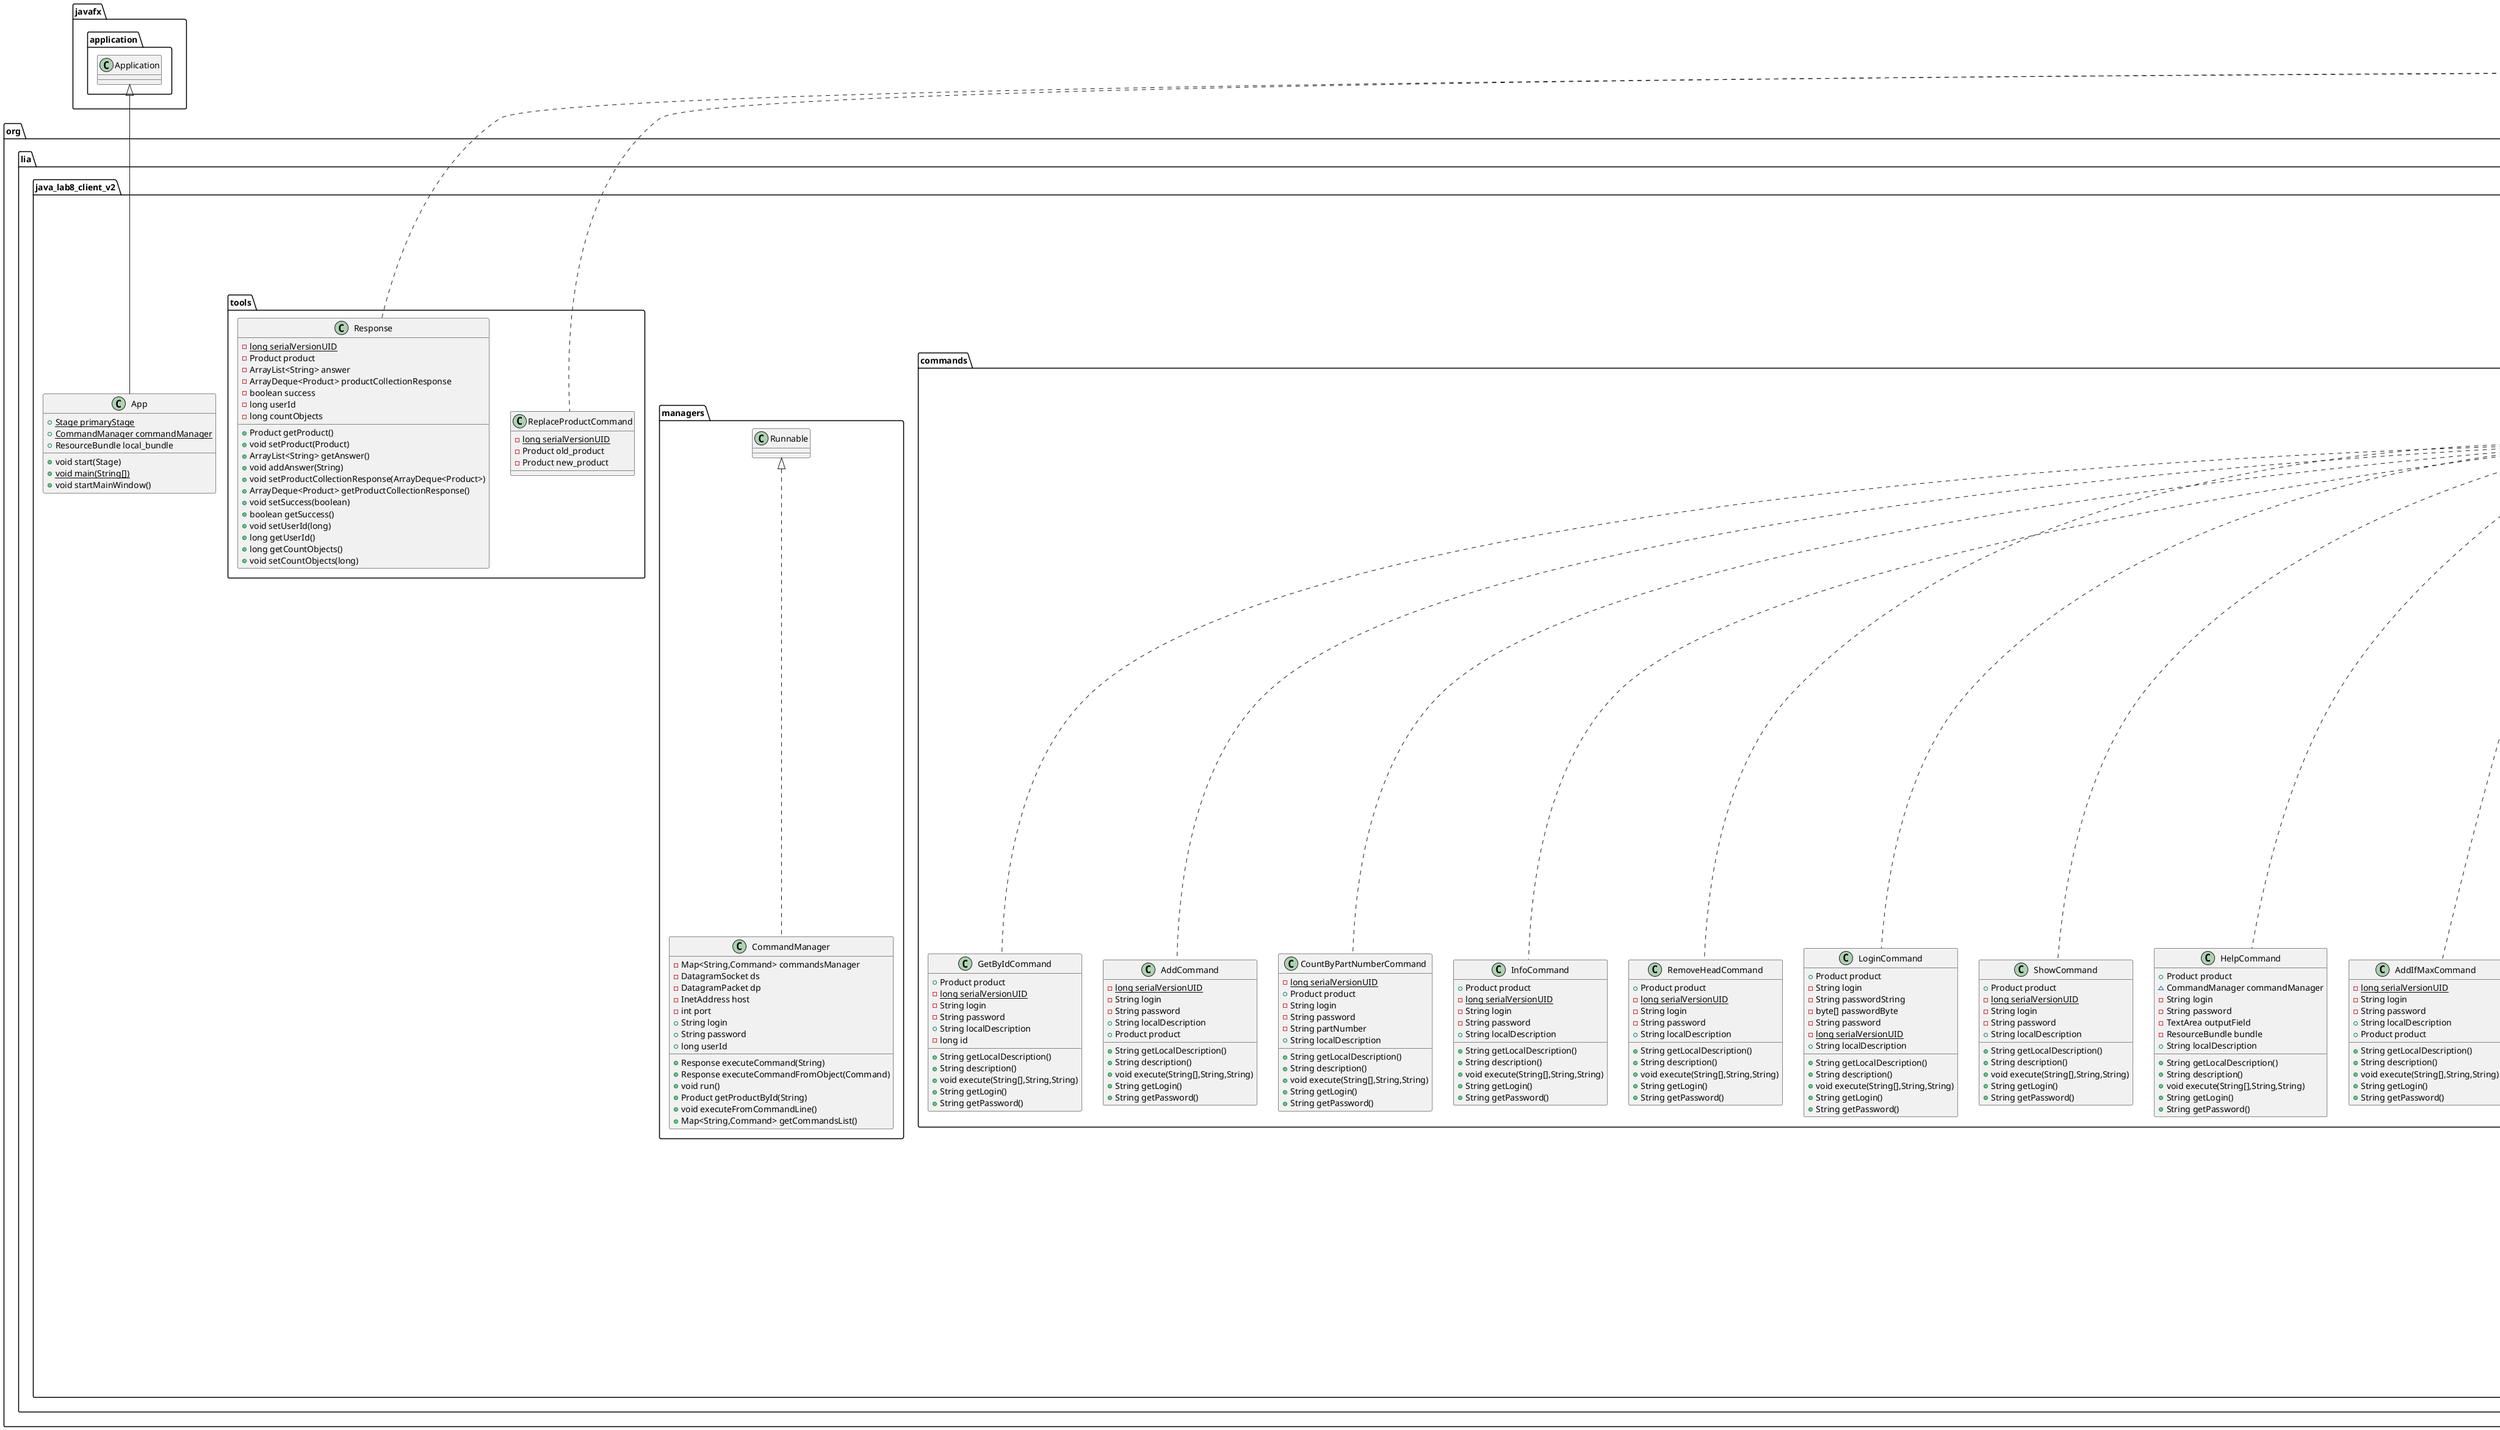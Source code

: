 @startuml
class org.lia.java_lab8_client_v2.controller.ProductInfoController {
- App FXApp
+ long productId
- Label idField
- TextField nameField
- TextField coordsXField
- TextField coordsYField
- Label creationDateField
- TextField priceField
- TextField partNumberField
- TextField manufactureCostField
- TextField manufacturerField
- TextField manufacturerFullnameField
- TextField manufacturerEmployeesField
- Label creatorIdField
- Label messageLabel
- Button saveProductButton
- Button deleteButton
- Label idLabel
- Label nameLabel
- Label coordXLabel
- Label creationDateLabel
- Label priceLabel
- Label partNumberLabel
- Label manufactureCostLabel
- Label manufacturerNameLabel
- Label manufacturerFullNameLabel
- Label manufacturerEmployeesLabel
- Label creatorIdLabel
- Label coordsYLabel
+ void setFXApp(App)
+ void loadInfo()
+ void saveProduct()
+ void deleteProduct()
+ void setLanguage()
}


class org.lia.java_lab8_client_v2.controller.ProductAddController {
- App FXApp
+ long productId
- TextField nameField
- TextField coordsXField
- TextField coordsYField
- TextField priceField
- TextField partNumberField
- TextField manufactureCostField
- TextField manufacturerField
- TextField manufacturerFullnameField
- TextField manufacturerEmployeesField
- Label messageLabel
- CheckBox addIfMaxCheckBox
- Label nameLabel
- Label coordXLabel
- Label coordsYLabel
- Label priceLabel
- Label partNumberLabel
- Label manufactureCostLabel
- Label manufacturerNameLabel
- Label manufacturerFullNameLabel
- Label manufacturerEmployeesLabel
- Button saveProductButton
+ void setFXApp(App)
+ void saveProduct()
+ void setLanguage()
}


class org.lia.java_lab8_client_v2.commands.AddIfMaxCommand {
- {static} long serialVersionUID
- String login
- String password
+ String localDescription
+ Product product
+ String getLocalDescription()
+ String description()
+ void execute(String[],String,String)
+ String getLogin()
+ String getPassword()
}


class org.lia.java_lab8_client_v2.commands.RemoveByIdCommand {
+ Product product
- {static} long serialVersionUID
- long id
- String login
- String password
+ String localDescription
+ String getLocalDescription()
+ String description()
+ void execute(String[],String,String)
+ String getLogin()
+ String getPassword()
}


class org.lia.java_lab8_client_v2.commands.RemoveLowerCommand {
+ Product product
- {static} long serialVersionUID
- long id
- String login
- String password
+ String localDescription
+ String getLocalDescription()
+ String description()
+ void execute(String[],String,String)
+ String getLogin()
+ String getPassword()
}


class org.lia.java_lab8_client_v2.managers.CommandManager {
- Map<String,Command> commandsManager
- DatagramSocket ds
- DatagramPacket dp
- InetAddress host
- int port
+ String login
+ String password
+ long userId
+ Response executeCommand(String)
+ Response executeCommandFromObject(Command)
+ void run()
+ Product getProductById(String)
+ void executeFromCommandLine()
+ Map<String,Command> getCommandsList()
}


class org.lia.java_lab8_client_v2.commands.SignUpCommand {
+ Product product
- String login
- String passwordString
- byte[] passwordByte
- String password
+ String localDescription
- {static} long serialVersionUID
+ String getLocalDescription()
+ String description()
+ void execute(String[],String,String)
+ String getLogin()
+ String getPassword()
}


class org.lia.java_lab8_client_v2.commands.ExitCommand {
+ Product product
~ CommandManager commandManager
- String login
- String password
+ String localDescription
+ String getLocalDescription()
+ String description()
+ void execute(String[],String,String)
+ String getLogin()
+ String getPassword()
}


class org.lia.java_lab8_client_v2.commands.ClearCommand {
+ Product product
- {static} long serialVersionUID
- String login
- String password
+ String localDescription
+ String getLocalDescription()
+ String description()
+ void execute(String[],String,String)
+ String getLogin()
+ String getPassword()
}


interface org.lia.java_lab8_client_v2.commands.Command {
+ {static} Product product
~ {static} String login
~ {static} String password
+ {static} String localDescription
~ void execute(String[],String,String)
~ String description()
+ String getLocalDescription()
+ String getLogin()
+ String getPassword()
}


class org.lia.java_lab8_client_v2.controller.BaseController {
- App FXApp
- HashSet<Long> currentElements
- TableView<Product> productTable
- TableColumn<Product,Long> id_field_table
- TableColumn<Product,String> name_field_table
- TableColumn<Product,Long> coord_x_field_table
- TableColumn<Product,Double> coords_y_field_table
- TableColumn<Product,String> creation_date_field_table
- TableColumn<Product,Integer> price_field_table
- TableColumn<Product,String> partnumber_field_table
- TableColumn<Product,Integer> manufacture_cost_field_table
- TableColumn<Product,String> manufacturer_field_table
- TableColumn<Product,Long> creator_id_field_table
- AnchorPane visualPane
- Tab field_tab
- Tab table_tab
- Button new_product_button
- Button edit_product_button
- Button clearButton
- ComboBox languageComboBox
- Button countByPartNumberButton
- Button executeScriptButton
- Button exitButton
- Button helpButton
- Button infoButton
- Button minByIdButton
- Button manufacturersButton
- Button removeHeadButton
- Button removeLowerButton
- Tab menuTab
- Label usernameLabel
- Label userId
- TextField scriptFileNameField
- TextField removeLowerField
- TextField partNumberField
- TextArea outputField
- HashMap<String,Locale> localeMap
+ void setFXApp(App)
+ void initialize()
+ void languageComboBoxChanged()
+ void refresh()
- void loadCollection()
+ void editElementWindow(long)
+ void editElement()
+ void createElement()
+ void clearProducts()
+ void executeScript()
+ void helpCommand()
+ void infoCommand()
+ void exitCommand()
+ void countByPartNumberCommand()
+ void minByIdCommand()
+ void manufacturersCommand()
+ void removeHeadCommand()
+ void removeLowerCommand()
+ void setLanguage()
}


class org.lia.java_lab8_client_v2.models.Product {
- {static} long serialVersionUID
- long id
- String name
- Coordinates coordinates
- java.sql.Date creationDate
- Integer price
- String partNumber
- Integer manufactureCost
- UnitOfMeasure unitOfMeasure
- Organization manufacturer
- long userId
- {static} long currentId
+ long getId()
+ String getName()
+ void setName(String)
+ Coordinates getCoordinates()
+ void setCoordinates(Coordinates)
+ java.sql.Date getCreationDate()
+ Integer getPrice()
+ void setPrice(Integer)
+ String getPartNumber()
+ void setPartNumber(String)
+ Integer getManufactureCost()
+ void setManufactureCost(Integer)
+ UnitOfMeasure getUnitOfMeasure()
+ void setUnitOfMeasure(UnitOfMeasure)
+ Organization getManufacturer()
+ void setManufacturer(Organization)
+ void setUserId(long)
+ long getUserId()
+ boolean equals(Object)
+ int hashCode()
+ String toString()
+ int compareTo(Product)
+ {static} void updateId(long)
}


class org.lia.java_lab8_client_v2.controller.LoginController {
- App FXApp
- TextField login_login
- PasswordField password_login
- TextField login_signup
- PasswordField password_signup
- Label signup_message_label
- Label login_message_label
- Tab login_tab
- Tab signup_tab
- Button login_button
- Button signup_button
+ void setFXApp(App)
~ void okLogin()
~ void okSignUp()
+ void setLanguage()
}


class org.lia.java_lab8_client_v2.commands.PrintFieldAscendingManufacturerCommand {
+ Product product
- {static} long serialVersionUID
- String login
- String password
+ String localDescription
+ String getLocalDescription()
+ String description()
+ void execute(String[],String,String)
+ String getLogin()
+ String getPassword()
}


class org.lia.java_lab8_client_v2.commands.UpdateCommand {
- {static} long serialVersionUID
- String login
- String password
~ long productId
+ String localDescription
+ Product product
+ String getLocalDescription()
+ String description()
+ void execute(String[],String,String)
+ String getLogin()
+ String getPassword()
}


class org.lia.java_lab8_client_v2.tools.ReplaceProductCommand {
- {static} long serialVersionUID
- Product old_product
- Product new_product
}

class org.lia.java_lab8_client_v2.commands.ExecuteScriptFileNameCommand {
- CommandManager commandManager
- ArrayDeque<String> scriptStack
- String login
- String password
- TextArea outputField
- ResourceBundle bundle
+ String localDescription
+ String getLocalDescription()
+ String description()
+ void execute(String[],String,String)
+ String getLogin()
+ String getPassword()
}


class org.lia.java_lab8_client_v2.commands.MinByIdCommand {
+ Product product
- {static} long serialVersionUID
- String login
- String password
+ String localDescription
+ String getLocalDescription()
+ String description()
+ void execute(String[],String,String)
+ String getLogin()
+ String getPassword()
}


class org.lia.java_lab8_client_v2.commands.GetByIdCommand {
+ Product product
- {static} long serialVersionUID
- String login
- String password
+ String localDescription
- long id
+ String getLocalDescription()
+ String description()
+ void execute(String[],String,String)
+ String getLogin()
+ String getPassword()
}


class org.lia.java_lab8_client_v2.App {
+ {static} Stage primaryStage
+ {static} CommandManager commandManager
+ ResourceBundle local_bundle
+ void start(Stage)
+ {static} void main(String[])
+ void startMainWindow()
}


class org.lia.java_lab8_client_v2.commands.AddCommand {
- {static} long serialVersionUID
- String login
- String password
+ String localDescription
+ Product product
+ String getLocalDescription()
+ String description()
+ void execute(String[],String,String)
+ String getLogin()
+ String getPassword()
}


enum org.lia.java_lab8_client_v2.models.UnitOfMeasure {
+  CENTIMETERS
+  SQUARE_METERS
+  MILLILITERS
+  GRAMS
}

class org.lia.java_lab8_client_v2.commands.CountByPartNumberCommand {
- {static} long serialVersionUID
+ Product product
- String login
- String password
- String partNumber
+ String localDescription
+ String getLocalDescription()
+ String description()
+ void execute(String[],String,String)
+ String getLogin()
+ String getPassword()
}


class org.lia.java_lab8_client_v2.commands.InfoCommand {
+ Product product
- {static} long serialVersionUID
- String login
- String password
+ String localDescription
+ String getLocalDescription()
+ String description()
+ void execute(String[],String,String)
+ String getLogin()
+ String getPassword()
}


class org.lia.java_lab8_client_v2.models.Organization {
- {static} long serialVersionUID
- Long id
- String name
- String fullName
- Integer employeesCount
- {static} Long currentId
+ Long getId()
+ String getName()
+ void setName(String)
+ String getFullName()
+ void setFullName(String)
+ Integer getEmployeesCount()
+ void setEmployeesCount(Integer)
+ {static} void updateId(long)
+ boolean equals(Object)
+ int hashCode()
+ String toString()
+ int compareTo(Organization)
}


class org.lia.java_lab8_client_v2.tools.Response {
- {static} long serialVersionUID
- Product product
- ArrayList<String> answer
- ArrayDeque<Product> productCollectionResponse
- boolean success
- long userId
- long countObjects
+ Product getProduct()
+ void setProduct(Product)
+ ArrayList<String> getAnswer()
+ void addAnswer(String)
+ void setProductCollectionResponse(ArrayDeque<Product>)
+ ArrayDeque<Product> getProductCollectionResponse()
+ void setSuccess(boolean)
+ boolean getSuccess()
+ void setUserId(long)
+ long getUserId()
+ long getCountObjects()
+ void setCountObjects(long)
}


class org.lia.java_lab8_client_v2.models.Coordinates {
- {static} long serialVersionUID
- long x
- double y
+ long getX()
+ double getY()
+ void setX(long)
+ void setY(double)
+ boolean equals(Object)
+ int hashCode()
+ String toString()
}


class org.lia.java_lab8_client_v2.commands.RemoveHeadCommand {
+ Product product
- {static} long serialVersionUID
- String login
- String password
+ String localDescription
+ String getLocalDescription()
+ String description()
+ void execute(String[],String,String)
+ String getLogin()
+ String getPassword()
}


class org.lia.java_lab8_client_v2.commands.LoginCommand {
+ Product product
- String login
- String passwordString
- byte[] passwordByte
- String password
- {static} long serialVersionUID
+ String localDescription
+ String getLocalDescription()
+ String description()
+ void execute(String[],String,String)
+ String getLogin()
+ String getPassword()
}


class org.lia.java_lab8_client_v2.commands.ShowCommand {
+ Product product
- {static} long serialVersionUID
- String login
- String password
+ String localDescription
+ String getLocalDescription()
+ String description()
+ void execute(String[],String,String)
+ String getLogin()
+ String getPassword()
}


class org.lia.java_lab8_client_v2.commands.HelpCommand {
+ Product product
~ CommandManager commandManager
- String login
- String password
- TextArea outputField
- ResourceBundle bundle
+ String localDescription
+ String getLocalDescription()
+ String description()
+ void execute(String[],String,String)
+ String getLogin()
+ String getPassword()
}




org.lia.java_lab8_client_v2.commands.Command <|.. org.lia.java_lab8_client_v2.commands.AddIfMaxCommand
org.lia.java_lab8_client_v2.commands.Command <|.. org.lia.java_lab8_client_v2.commands.RemoveByIdCommand
org.lia.java_lab8_client_v2.commands.Command <|.. org.lia.java_lab8_client_v2.commands.RemoveLowerCommand
org.lia.java_lab8_client_v2.managers.Runnable <|.. org.lia.java_lab8_client_v2.managers.CommandManager
org.lia.java_lab8_client_v2.commands.Command <|.. org.lia.java_lab8_client_v2.commands.SignUpCommand
org.lia.java_lab8_client_v2.commands.Command <|.. org.lia.java_lab8_client_v2.commands.ExitCommand
org.lia.java_lab8_client_v2.commands.Command <|.. org.lia.java_lab8_client_v2.commands.ClearCommand
java.io.Serializable <|-- org.lia.java_lab8_client_v2.commands.Command
org.lia.java_lab8_client_v2.models.Comparable <|.. org.lia.java_lab8_client_v2.models.Product
java.io.Serializable <|.. org.lia.java_lab8_client_v2.models.Product
org.lia.java_lab8_client_v2.commands.Command <|.. org.lia.java_lab8_client_v2.commands.PrintFieldAscendingManufacturerCommand
org.lia.java_lab8_client_v2.commands.Command <|.. org.lia.java_lab8_client_v2.commands.UpdateCommand
java.io.Serializable <|.. org.lia.java_lab8_client_v2.tools.ReplaceProductCommand
org.lia.java_lab8_client_v2.commands.Command <|.. org.lia.java_lab8_client_v2.commands.ExecuteScriptFileNameCommand
org.lia.java_lab8_client_v2.commands.Command <|.. org.lia.java_lab8_client_v2.commands.MinByIdCommand
org.lia.java_lab8_client_v2.commands.Command <|.. org.lia.java_lab8_client_v2.commands.GetByIdCommand
javafx.application.Application <|-- org.lia.java_lab8_client_v2.App
org.lia.java_lab8_client_v2.commands.Command <|.. org.lia.java_lab8_client_v2.commands.AddCommand
org.lia.java_lab8_client_v2.commands.Command <|.. org.lia.java_lab8_client_v2.commands.CountByPartNumberCommand
org.lia.java_lab8_client_v2.commands.Command <|.. org.lia.java_lab8_client_v2.commands.InfoCommand
org.lia.java_lab8_client_v2.models.Comparable <|.. org.lia.java_lab8_client_v2.models.Organization
java.io.Serializable <|.. org.lia.java_lab8_client_v2.models.Organization
java.io.Serializable <|.. org.lia.java_lab8_client_v2.tools.Response
java.io.Serializable <|.. org.lia.java_lab8_client_v2.models.Coordinates
org.lia.java_lab8_client_v2.commands.Command <|.. org.lia.java_lab8_client_v2.commands.RemoveHeadCommand
org.lia.java_lab8_client_v2.commands.Command <|.. org.lia.java_lab8_client_v2.commands.LoginCommand
org.lia.java_lab8_client_v2.commands.Command <|.. org.lia.java_lab8_client_v2.commands.ShowCommand
org.lia.java_lab8_client_v2.commands.Command <|.. org.lia.java_lab8_client_v2.commands.HelpCommand
@enduml